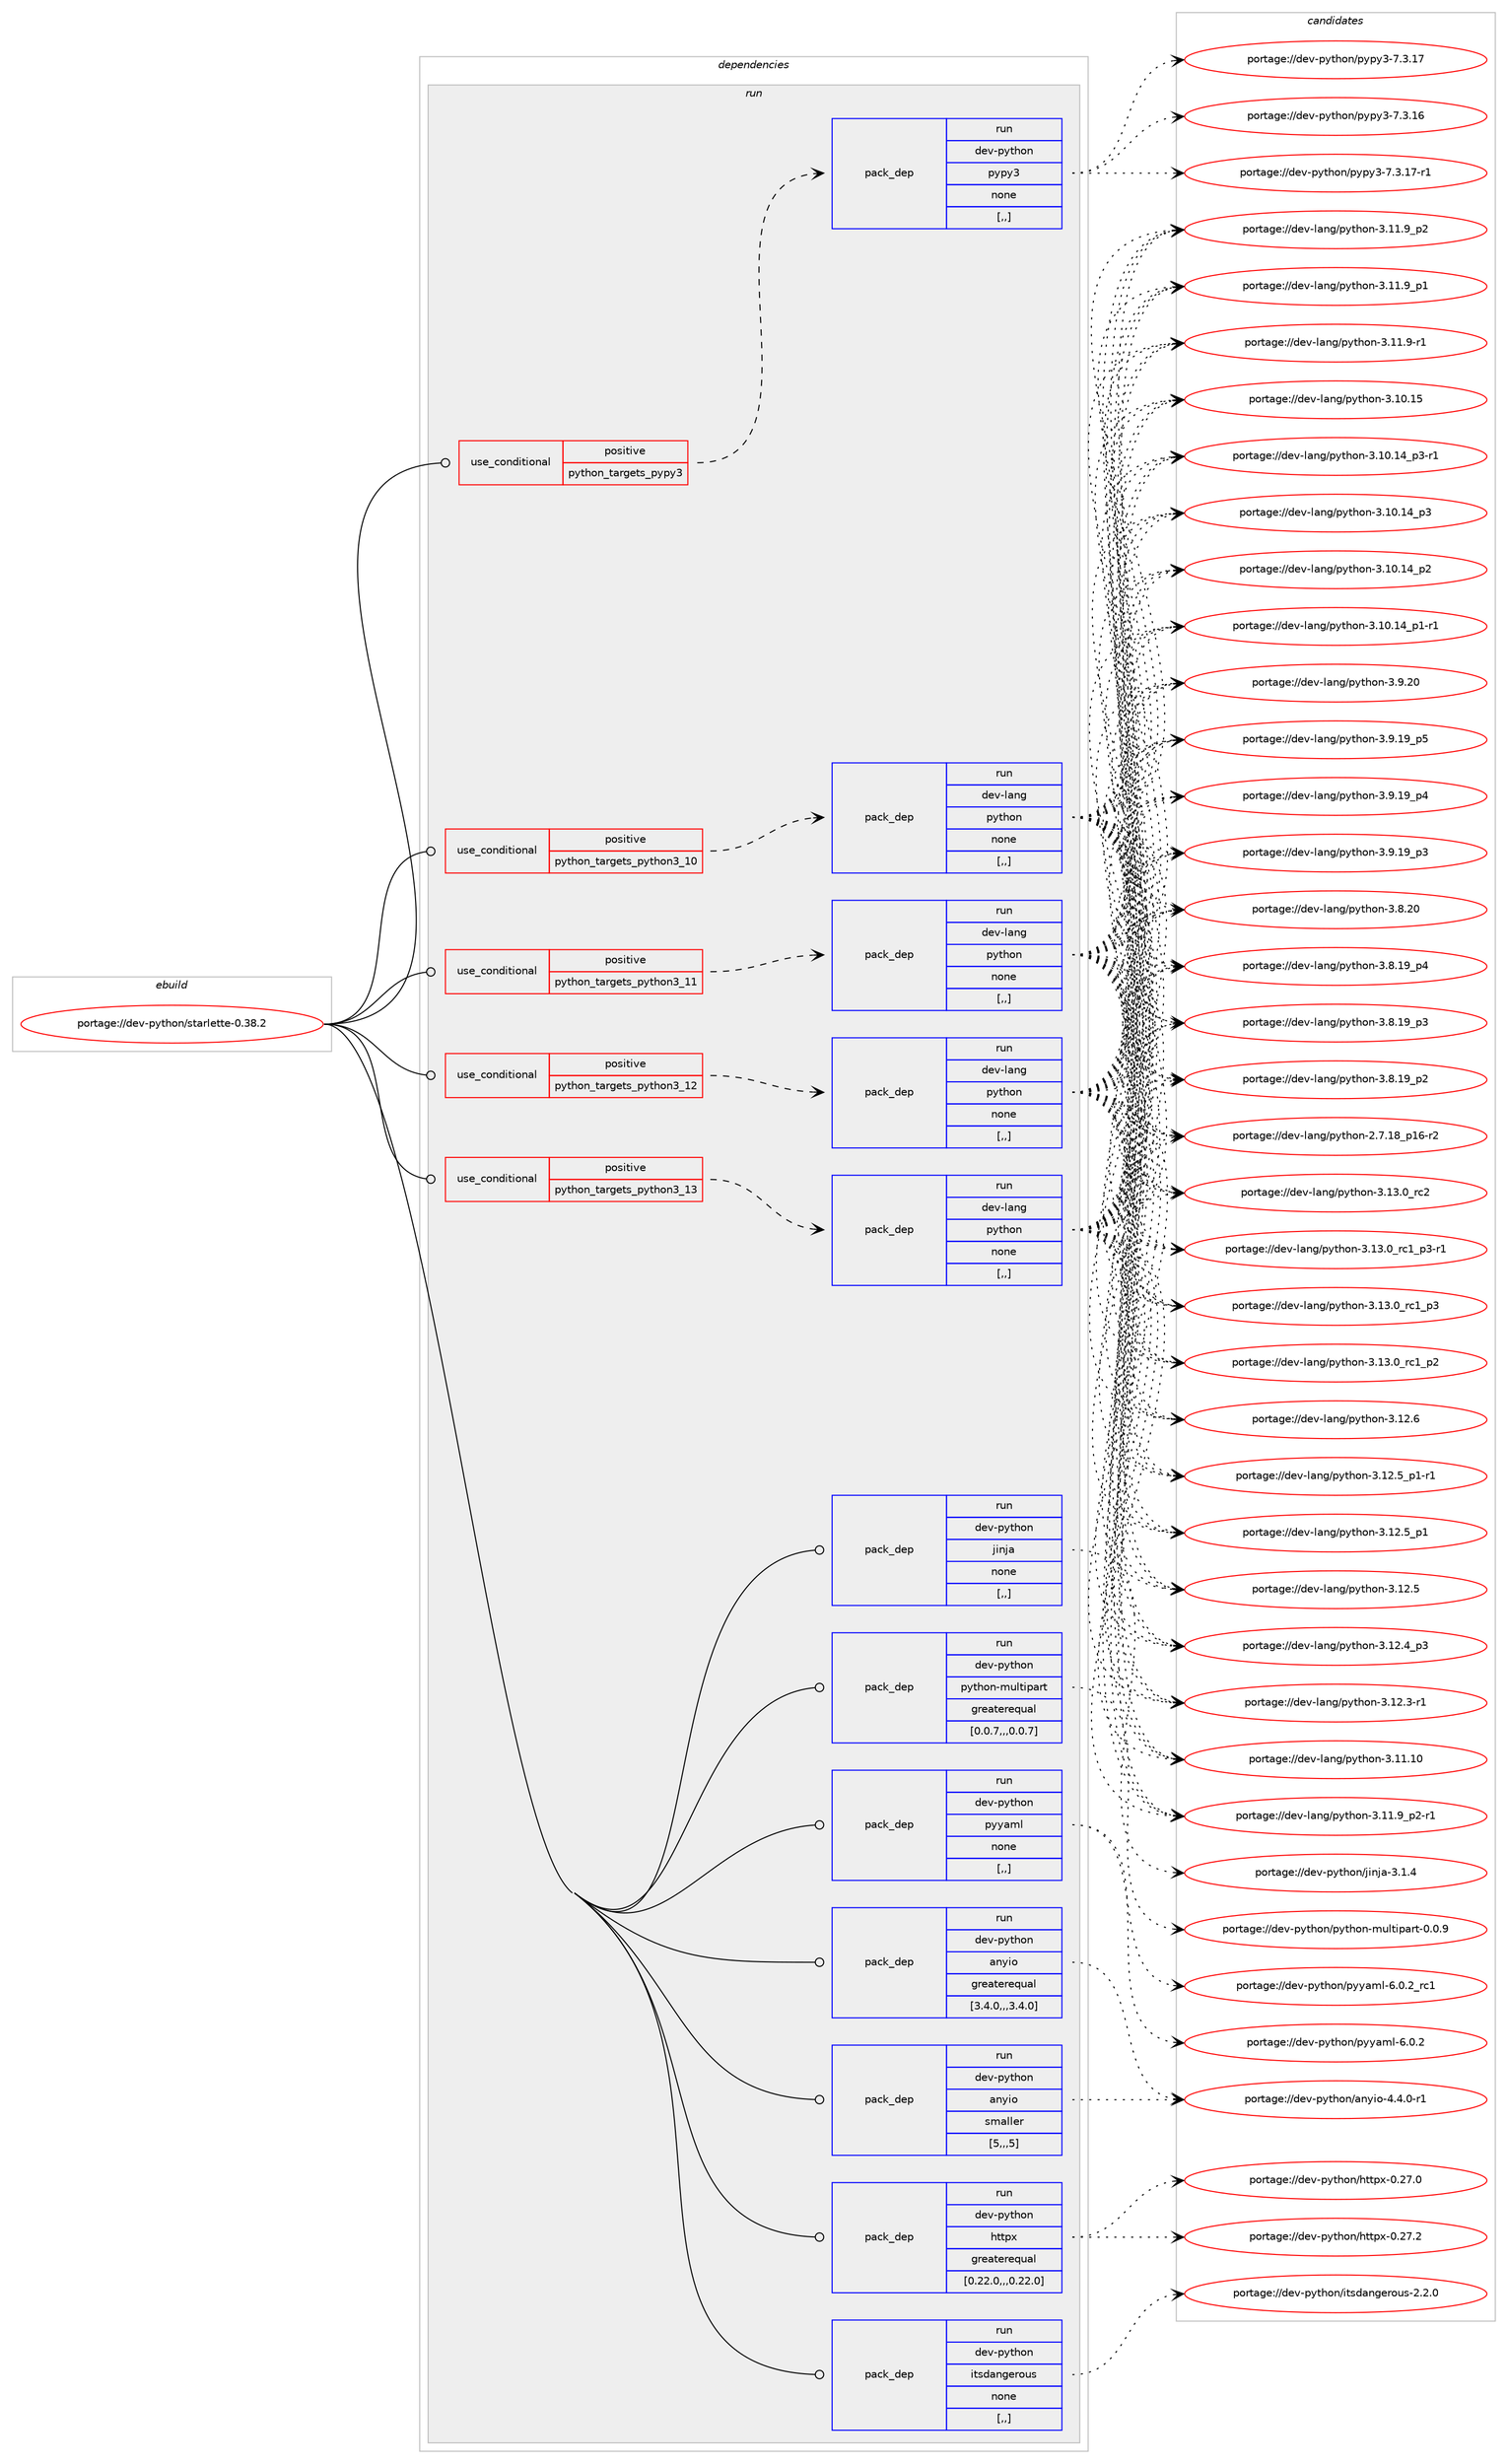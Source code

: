 digraph prolog {

# *************
# Graph options
# *************

newrank=true;
concentrate=true;
compound=true;
graph [rankdir=LR,fontname=Helvetica,fontsize=10,ranksep=1.5];#, ranksep=2.5, nodesep=0.2];
edge  [arrowhead=vee];
node  [fontname=Helvetica,fontsize=10];

# **********
# The ebuild
# **********

subgraph cluster_leftcol {
color=gray;
label=<<i>ebuild</i>>;
id [label="portage://dev-python/starlette-0.38.2", color=red, width=4, href="../dev-python/starlette-0.38.2.svg"];
}

# ****************
# The dependencies
# ****************

subgraph cluster_midcol {
color=gray;
label=<<i>dependencies</i>>;
subgraph cluster_compile {
fillcolor="#eeeeee";
style=filled;
label=<<i>compile</i>>;
}
subgraph cluster_compileandrun {
fillcolor="#eeeeee";
style=filled;
label=<<i>compile and run</i>>;
}
subgraph cluster_run {
fillcolor="#eeeeee";
style=filled;
label=<<i>run</i>>;
subgraph cond170808 {
dependency660163 [label=<<TABLE BORDER="0" CELLBORDER="1" CELLSPACING="0" CELLPADDING="4"><TR><TD ROWSPAN="3" CELLPADDING="10">use_conditional</TD></TR><TR><TD>positive</TD></TR><TR><TD>python_targets_pypy3</TD></TR></TABLE>>, shape=none, color=red];
subgraph pack484493 {
dependency660164 [label=<<TABLE BORDER="0" CELLBORDER="1" CELLSPACING="0" CELLPADDING="4" WIDTH="220"><TR><TD ROWSPAN="6" CELLPADDING="30">pack_dep</TD></TR><TR><TD WIDTH="110">run</TD></TR><TR><TD>dev-python</TD></TR><TR><TD>pypy3</TD></TR><TR><TD>none</TD></TR><TR><TD>[,,]</TD></TR></TABLE>>, shape=none, color=blue];
}
dependency660163:e -> dependency660164:w [weight=20,style="dashed",arrowhead="vee"];
}
id:e -> dependency660163:w [weight=20,style="solid",arrowhead="odot"];
subgraph cond170809 {
dependency660165 [label=<<TABLE BORDER="0" CELLBORDER="1" CELLSPACING="0" CELLPADDING="4"><TR><TD ROWSPAN="3" CELLPADDING="10">use_conditional</TD></TR><TR><TD>positive</TD></TR><TR><TD>python_targets_python3_10</TD></TR></TABLE>>, shape=none, color=red];
subgraph pack484494 {
dependency660166 [label=<<TABLE BORDER="0" CELLBORDER="1" CELLSPACING="0" CELLPADDING="4" WIDTH="220"><TR><TD ROWSPAN="6" CELLPADDING="30">pack_dep</TD></TR><TR><TD WIDTH="110">run</TD></TR><TR><TD>dev-lang</TD></TR><TR><TD>python</TD></TR><TR><TD>none</TD></TR><TR><TD>[,,]</TD></TR></TABLE>>, shape=none, color=blue];
}
dependency660165:e -> dependency660166:w [weight=20,style="dashed",arrowhead="vee"];
}
id:e -> dependency660165:w [weight=20,style="solid",arrowhead="odot"];
subgraph cond170810 {
dependency660167 [label=<<TABLE BORDER="0" CELLBORDER="1" CELLSPACING="0" CELLPADDING="4"><TR><TD ROWSPAN="3" CELLPADDING="10">use_conditional</TD></TR><TR><TD>positive</TD></TR><TR><TD>python_targets_python3_11</TD></TR></TABLE>>, shape=none, color=red];
subgraph pack484495 {
dependency660168 [label=<<TABLE BORDER="0" CELLBORDER="1" CELLSPACING="0" CELLPADDING="4" WIDTH="220"><TR><TD ROWSPAN="6" CELLPADDING="30">pack_dep</TD></TR><TR><TD WIDTH="110">run</TD></TR><TR><TD>dev-lang</TD></TR><TR><TD>python</TD></TR><TR><TD>none</TD></TR><TR><TD>[,,]</TD></TR></TABLE>>, shape=none, color=blue];
}
dependency660167:e -> dependency660168:w [weight=20,style="dashed",arrowhead="vee"];
}
id:e -> dependency660167:w [weight=20,style="solid",arrowhead="odot"];
subgraph cond170811 {
dependency660169 [label=<<TABLE BORDER="0" CELLBORDER="1" CELLSPACING="0" CELLPADDING="4"><TR><TD ROWSPAN="3" CELLPADDING="10">use_conditional</TD></TR><TR><TD>positive</TD></TR><TR><TD>python_targets_python3_12</TD></TR></TABLE>>, shape=none, color=red];
subgraph pack484496 {
dependency660170 [label=<<TABLE BORDER="0" CELLBORDER="1" CELLSPACING="0" CELLPADDING="4" WIDTH="220"><TR><TD ROWSPAN="6" CELLPADDING="30">pack_dep</TD></TR><TR><TD WIDTH="110">run</TD></TR><TR><TD>dev-lang</TD></TR><TR><TD>python</TD></TR><TR><TD>none</TD></TR><TR><TD>[,,]</TD></TR></TABLE>>, shape=none, color=blue];
}
dependency660169:e -> dependency660170:w [weight=20,style="dashed",arrowhead="vee"];
}
id:e -> dependency660169:w [weight=20,style="solid",arrowhead="odot"];
subgraph cond170812 {
dependency660171 [label=<<TABLE BORDER="0" CELLBORDER="1" CELLSPACING="0" CELLPADDING="4"><TR><TD ROWSPAN="3" CELLPADDING="10">use_conditional</TD></TR><TR><TD>positive</TD></TR><TR><TD>python_targets_python3_13</TD></TR></TABLE>>, shape=none, color=red];
subgraph pack484497 {
dependency660172 [label=<<TABLE BORDER="0" CELLBORDER="1" CELLSPACING="0" CELLPADDING="4" WIDTH="220"><TR><TD ROWSPAN="6" CELLPADDING="30">pack_dep</TD></TR><TR><TD WIDTH="110">run</TD></TR><TR><TD>dev-lang</TD></TR><TR><TD>python</TD></TR><TR><TD>none</TD></TR><TR><TD>[,,]</TD></TR></TABLE>>, shape=none, color=blue];
}
dependency660171:e -> dependency660172:w [weight=20,style="dashed",arrowhead="vee"];
}
id:e -> dependency660171:w [weight=20,style="solid",arrowhead="odot"];
subgraph pack484498 {
dependency660173 [label=<<TABLE BORDER="0" CELLBORDER="1" CELLSPACING="0" CELLPADDING="4" WIDTH="220"><TR><TD ROWSPAN="6" CELLPADDING="30">pack_dep</TD></TR><TR><TD WIDTH="110">run</TD></TR><TR><TD>dev-python</TD></TR><TR><TD>anyio</TD></TR><TR><TD>greaterequal</TD></TR><TR><TD>[3.4.0,,,3.4.0]</TD></TR></TABLE>>, shape=none, color=blue];
}
id:e -> dependency660173:w [weight=20,style="solid",arrowhead="odot"];
subgraph pack484499 {
dependency660174 [label=<<TABLE BORDER="0" CELLBORDER="1" CELLSPACING="0" CELLPADDING="4" WIDTH="220"><TR><TD ROWSPAN="6" CELLPADDING="30">pack_dep</TD></TR><TR><TD WIDTH="110">run</TD></TR><TR><TD>dev-python</TD></TR><TR><TD>anyio</TD></TR><TR><TD>smaller</TD></TR><TR><TD>[5,,,5]</TD></TR></TABLE>>, shape=none, color=blue];
}
id:e -> dependency660174:w [weight=20,style="solid",arrowhead="odot"];
subgraph pack484500 {
dependency660175 [label=<<TABLE BORDER="0" CELLBORDER="1" CELLSPACING="0" CELLPADDING="4" WIDTH="220"><TR><TD ROWSPAN="6" CELLPADDING="30">pack_dep</TD></TR><TR><TD WIDTH="110">run</TD></TR><TR><TD>dev-python</TD></TR><TR><TD>httpx</TD></TR><TR><TD>greaterequal</TD></TR><TR><TD>[0.22.0,,,0.22.0]</TD></TR></TABLE>>, shape=none, color=blue];
}
id:e -> dependency660175:w [weight=20,style="solid",arrowhead="odot"];
subgraph pack484501 {
dependency660176 [label=<<TABLE BORDER="0" CELLBORDER="1" CELLSPACING="0" CELLPADDING="4" WIDTH="220"><TR><TD ROWSPAN="6" CELLPADDING="30">pack_dep</TD></TR><TR><TD WIDTH="110">run</TD></TR><TR><TD>dev-python</TD></TR><TR><TD>itsdangerous</TD></TR><TR><TD>none</TD></TR><TR><TD>[,,]</TD></TR></TABLE>>, shape=none, color=blue];
}
id:e -> dependency660176:w [weight=20,style="solid",arrowhead="odot"];
subgraph pack484502 {
dependency660177 [label=<<TABLE BORDER="0" CELLBORDER="1" CELLSPACING="0" CELLPADDING="4" WIDTH="220"><TR><TD ROWSPAN="6" CELLPADDING="30">pack_dep</TD></TR><TR><TD WIDTH="110">run</TD></TR><TR><TD>dev-python</TD></TR><TR><TD>jinja</TD></TR><TR><TD>none</TD></TR><TR><TD>[,,]</TD></TR></TABLE>>, shape=none, color=blue];
}
id:e -> dependency660177:w [weight=20,style="solid",arrowhead="odot"];
subgraph pack484503 {
dependency660178 [label=<<TABLE BORDER="0" CELLBORDER="1" CELLSPACING="0" CELLPADDING="4" WIDTH="220"><TR><TD ROWSPAN="6" CELLPADDING="30">pack_dep</TD></TR><TR><TD WIDTH="110">run</TD></TR><TR><TD>dev-python</TD></TR><TR><TD>python-multipart</TD></TR><TR><TD>greaterequal</TD></TR><TR><TD>[0.0.7,,,0.0.7]</TD></TR></TABLE>>, shape=none, color=blue];
}
id:e -> dependency660178:w [weight=20,style="solid",arrowhead="odot"];
subgraph pack484504 {
dependency660179 [label=<<TABLE BORDER="0" CELLBORDER="1" CELLSPACING="0" CELLPADDING="4" WIDTH="220"><TR><TD ROWSPAN="6" CELLPADDING="30">pack_dep</TD></TR><TR><TD WIDTH="110">run</TD></TR><TR><TD>dev-python</TD></TR><TR><TD>pyyaml</TD></TR><TR><TD>none</TD></TR><TR><TD>[,,]</TD></TR></TABLE>>, shape=none, color=blue];
}
id:e -> dependency660179:w [weight=20,style="solid",arrowhead="odot"];
}
}

# **************
# The candidates
# **************

subgraph cluster_choices {
rank=same;
color=gray;
label=<<i>candidates</i>>;

subgraph choice484493 {
color=black;
nodesep=1;
choice100101118451121211161041111104711212111212151455546514649554511449 [label="portage://dev-python/pypy3-7.3.17-r1", color=red, width=4,href="../dev-python/pypy3-7.3.17-r1.svg"];
choice10010111845112121116104111110471121211121215145554651464955 [label="portage://dev-python/pypy3-7.3.17", color=red, width=4,href="../dev-python/pypy3-7.3.17.svg"];
choice10010111845112121116104111110471121211121215145554651464954 [label="portage://dev-python/pypy3-7.3.16", color=red, width=4,href="../dev-python/pypy3-7.3.16.svg"];
dependency660164:e -> choice100101118451121211161041111104711212111212151455546514649554511449:w [style=dotted,weight="100"];
dependency660164:e -> choice10010111845112121116104111110471121211121215145554651464955:w [style=dotted,weight="100"];
dependency660164:e -> choice10010111845112121116104111110471121211121215145554651464954:w [style=dotted,weight="100"];
}
subgraph choice484494 {
color=black;
nodesep=1;
choice10010111845108971101034711212111610411111045514649514648951149950 [label="portage://dev-lang/python-3.13.0_rc2", color=red, width=4,href="../dev-lang/python-3.13.0_rc2.svg"];
choice1001011184510897110103471121211161041111104551464951464895114994995112514511449 [label="portage://dev-lang/python-3.13.0_rc1_p3-r1", color=red, width=4,href="../dev-lang/python-3.13.0_rc1_p3-r1.svg"];
choice100101118451089711010347112121116104111110455146495146489511499499511251 [label="portage://dev-lang/python-3.13.0_rc1_p3", color=red, width=4,href="../dev-lang/python-3.13.0_rc1_p3.svg"];
choice100101118451089711010347112121116104111110455146495146489511499499511250 [label="portage://dev-lang/python-3.13.0_rc1_p2", color=red, width=4,href="../dev-lang/python-3.13.0_rc1_p2.svg"];
choice10010111845108971101034711212111610411111045514649504654 [label="portage://dev-lang/python-3.12.6", color=red, width=4,href="../dev-lang/python-3.12.6.svg"];
choice1001011184510897110103471121211161041111104551464950465395112494511449 [label="portage://dev-lang/python-3.12.5_p1-r1", color=red, width=4,href="../dev-lang/python-3.12.5_p1-r1.svg"];
choice100101118451089711010347112121116104111110455146495046539511249 [label="portage://dev-lang/python-3.12.5_p1", color=red, width=4,href="../dev-lang/python-3.12.5_p1.svg"];
choice10010111845108971101034711212111610411111045514649504653 [label="portage://dev-lang/python-3.12.5", color=red, width=4,href="../dev-lang/python-3.12.5.svg"];
choice100101118451089711010347112121116104111110455146495046529511251 [label="portage://dev-lang/python-3.12.4_p3", color=red, width=4,href="../dev-lang/python-3.12.4_p3.svg"];
choice100101118451089711010347112121116104111110455146495046514511449 [label="portage://dev-lang/python-3.12.3-r1", color=red, width=4,href="../dev-lang/python-3.12.3-r1.svg"];
choice1001011184510897110103471121211161041111104551464949464948 [label="portage://dev-lang/python-3.11.10", color=red, width=4,href="../dev-lang/python-3.11.10.svg"];
choice1001011184510897110103471121211161041111104551464949465795112504511449 [label="portage://dev-lang/python-3.11.9_p2-r1", color=red, width=4,href="../dev-lang/python-3.11.9_p2-r1.svg"];
choice100101118451089711010347112121116104111110455146494946579511250 [label="portage://dev-lang/python-3.11.9_p2", color=red, width=4,href="../dev-lang/python-3.11.9_p2.svg"];
choice100101118451089711010347112121116104111110455146494946579511249 [label="portage://dev-lang/python-3.11.9_p1", color=red, width=4,href="../dev-lang/python-3.11.9_p1.svg"];
choice100101118451089711010347112121116104111110455146494946574511449 [label="portage://dev-lang/python-3.11.9-r1", color=red, width=4,href="../dev-lang/python-3.11.9-r1.svg"];
choice1001011184510897110103471121211161041111104551464948464953 [label="portage://dev-lang/python-3.10.15", color=red, width=4,href="../dev-lang/python-3.10.15.svg"];
choice100101118451089711010347112121116104111110455146494846495295112514511449 [label="portage://dev-lang/python-3.10.14_p3-r1", color=red, width=4,href="../dev-lang/python-3.10.14_p3-r1.svg"];
choice10010111845108971101034711212111610411111045514649484649529511251 [label="portage://dev-lang/python-3.10.14_p3", color=red, width=4,href="../dev-lang/python-3.10.14_p3.svg"];
choice10010111845108971101034711212111610411111045514649484649529511250 [label="portage://dev-lang/python-3.10.14_p2", color=red, width=4,href="../dev-lang/python-3.10.14_p2.svg"];
choice100101118451089711010347112121116104111110455146494846495295112494511449 [label="portage://dev-lang/python-3.10.14_p1-r1", color=red, width=4,href="../dev-lang/python-3.10.14_p1-r1.svg"];
choice10010111845108971101034711212111610411111045514657465048 [label="portage://dev-lang/python-3.9.20", color=red, width=4,href="../dev-lang/python-3.9.20.svg"];
choice100101118451089711010347112121116104111110455146574649579511253 [label="portage://dev-lang/python-3.9.19_p5", color=red, width=4,href="../dev-lang/python-3.9.19_p5.svg"];
choice100101118451089711010347112121116104111110455146574649579511252 [label="portage://dev-lang/python-3.9.19_p4", color=red, width=4,href="../dev-lang/python-3.9.19_p4.svg"];
choice100101118451089711010347112121116104111110455146574649579511251 [label="portage://dev-lang/python-3.9.19_p3", color=red, width=4,href="../dev-lang/python-3.9.19_p3.svg"];
choice10010111845108971101034711212111610411111045514656465048 [label="portage://dev-lang/python-3.8.20", color=red, width=4,href="../dev-lang/python-3.8.20.svg"];
choice100101118451089711010347112121116104111110455146564649579511252 [label="portage://dev-lang/python-3.8.19_p4", color=red, width=4,href="../dev-lang/python-3.8.19_p4.svg"];
choice100101118451089711010347112121116104111110455146564649579511251 [label="portage://dev-lang/python-3.8.19_p3", color=red, width=4,href="../dev-lang/python-3.8.19_p3.svg"];
choice100101118451089711010347112121116104111110455146564649579511250 [label="portage://dev-lang/python-3.8.19_p2", color=red, width=4,href="../dev-lang/python-3.8.19_p2.svg"];
choice100101118451089711010347112121116104111110455046554649569511249544511450 [label="portage://dev-lang/python-2.7.18_p16-r2", color=red, width=4,href="../dev-lang/python-2.7.18_p16-r2.svg"];
dependency660166:e -> choice10010111845108971101034711212111610411111045514649514648951149950:w [style=dotted,weight="100"];
dependency660166:e -> choice1001011184510897110103471121211161041111104551464951464895114994995112514511449:w [style=dotted,weight="100"];
dependency660166:e -> choice100101118451089711010347112121116104111110455146495146489511499499511251:w [style=dotted,weight="100"];
dependency660166:e -> choice100101118451089711010347112121116104111110455146495146489511499499511250:w [style=dotted,weight="100"];
dependency660166:e -> choice10010111845108971101034711212111610411111045514649504654:w [style=dotted,weight="100"];
dependency660166:e -> choice1001011184510897110103471121211161041111104551464950465395112494511449:w [style=dotted,weight="100"];
dependency660166:e -> choice100101118451089711010347112121116104111110455146495046539511249:w [style=dotted,weight="100"];
dependency660166:e -> choice10010111845108971101034711212111610411111045514649504653:w [style=dotted,weight="100"];
dependency660166:e -> choice100101118451089711010347112121116104111110455146495046529511251:w [style=dotted,weight="100"];
dependency660166:e -> choice100101118451089711010347112121116104111110455146495046514511449:w [style=dotted,weight="100"];
dependency660166:e -> choice1001011184510897110103471121211161041111104551464949464948:w [style=dotted,weight="100"];
dependency660166:e -> choice1001011184510897110103471121211161041111104551464949465795112504511449:w [style=dotted,weight="100"];
dependency660166:e -> choice100101118451089711010347112121116104111110455146494946579511250:w [style=dotted,weight="100"];
dependency660166:e -> choice100101118451089711010347112121116104111110455146494946579511249:w [style=dotted,weight="100"];
dependency660166:e -> choice100101118451089711010347112121116104111110455146494946574511449:w [style=dotted,weight="100"];
dependency660166:e -> choice1001011184510897110103471121211161041111104551464948464953:w [style=dotted,weight="100"];
dependency660166:e -> choice100101118451089711010347112121116104111110455146494846495295112514511449:w [style=dotted,weight="100"];
dependency660166:e -> choice10010111845108971101034711212111610411111045514649484649529511251:w [style=dotted,weight="100"];
dependency660166:e -> choice10010111845108971101034711212111610411111045514649484649529511250:w [style=dotted,weight="100"];
dependency660166:e -> choice100101118451089711010347112121116104111110455146494846495295112494511449:w [style=dotted,weight="100"];
dependency660166:e -> choice10010111845108971101034711212111610411111045514657465048:w [style=dotted,weight="100"];
dependency660166:e -> choice100101118451089711010347112121116104111110455146574649579511253:w [style=dotted,weight="100"];
dependency660166:e -> choice100101118451089711010347112121116104111110455146574649579511252:w [style=dotted,weight="100"];
dependency660166:e -> choice100101118451089711010347112121116104111110455146574649579511251:w [style=dotted,weight="100"];
dependency660166:e -> choice10010111845108971101034711212111610411111045514656465048:w [style=dotted,weight="100"];
dependency660166:e -> choice100101118451089711010347112121116104111110455146564649579511252:w [style=dotted,weight="100"];
dependency660166:e -> choice100101118451089711010347112121116104111110455146564649579511251:w [style=dotted,weight="100"];
dependency660166:e -> choice100101118451089711010347112121116104111110455146564649579511250:w [style=dotted,weight="100"];
dependency660166:e -> choice100101118451089711010347112121116104111110455046554649569511249544511450:w [style=dotted,weight="100"];
}
subgraph choice484495 {
color=black;
nodesep=1;
choice10010111845108971101034711212111610411111045514649514648951149950 [label="portage://dev-lang/python-3.13.0_rc2", color=red, width=4,href="../dev-lang/python-3.13.0_rc2.svg"];
choice1001011184510897110103471121211161041111104551464951464895114994995112514511449 [label="portage://dev-lang/python-3.13.0_rc1_p3-r1", color=red, width=4,href="../dev-lang/python-3.13.0_rc1_p3-r1.svg"];
choice100101118451089711010347112121116104111110455146495146489511499499511251 [label="portage://dev-lang/python-3.13.0_rc1_p3", color=red, width=4,href="../dev-lang/python-3.13.0_rc1_p3.svg"];
choice100101118451089711010347112121116104111110455146495146489511499499511250 [label="portage://dev-lang/python-3.13.0_rc1_p2", color=red, width=4,href="../dev-lang/python-3.13.0_rc1_p2.svg"];
choice10010111845108971101034711212111610411111045514649504654 [label="portage://dev-lang/python-3.12.6", color=red, width=4,href="../dev-lang/python-3.12.6.svg"];
choice1001011184510897110103471121211161041111104551464950465395112494511449 [label="portage://dev-lang/python-3.12.5_p1-r1", color=red, width=4,href="../dev-lang/python-3.12.5_p1-r1.svg"];
choice100101118451089711010347112121116104111110455146495046539511249 [label="portage://dev-lang/python-3.12.5_p1", color=red, width=4,href="../dev-lang/python-3.12.5_p1.svg"];
choice10010111845108971101034711212111610411111045514649504653 [label="portage://dev-lang/python-3.12.5", color=red, width=4,href="../dev-lang/python-3.12.5.svg"];
choice100101118451089711010347112121116104111110455146495046529511251 [label="portage://dev-lang/python-3.12.4_p3", color=red, width=4,href="../dev-lang/python-3.12.4_p3.svg"];
choice100101118451089711010347112121116104111110455146495046514511449 [label="portage://dev-lang/python-3.12.3-r1", color=red, width=4,href="../dev-lang/python-3.12.3-r1.svg"];
choice1001011184510897110103471121211161041111104551464949464948 [label="portage://dev-lang/python-3.11.10", color=red, width=4,href="../dev-lang/python-3.11.10.svg"];
choice1001011184510897110103471121211161041111104551464949465795112504511449 [label="portage://dev-lang/python-3.11.9_p2-r1", color=red, width=4,href="../dev-lang/python-3.11.9_p2-r1.svg"];
choice100101118451089711010347112121116104111110455146494946579511250 [label="portage://dev-lang/python-3.11.9_p2", color=red, width=4,href="../dev-lang/python-3.11.9_p2.svg"];
choice100101118451089711010347112121116104111110455146494946579511249 [label="portage://dev-lang/python-3.11.9_p1", color=red, width=4,href="../dev-lang/python-3.11.9_p1.svg"];
choice100101118451089711010347112121116104111110455146494946574511449 [label="portage://dev-lang/python-3.11.9-r1", color=red, width=4,href="../dev-lang/python-3.11.9-r1.svg"];
choice1001011184510897110103471121211161041111104551464948464953 [label="portage://dev-lang/python-3.10.15", color=red, width=4,href="../dev-lang/python-3.10.15.svg"];
choice100101118451089711010347112121116104111110455146494846495295112514511449 [label="portage://dev-lang/python-3.10.14_p3-r1", color=red, width=4,href="../dev-lang/python-3.10.14_p3-r1.svg"];
choice10010111845108971101034711212111610411111045514649484649529511251 [label="portage://dev-lang/python-3.10.14_p3", color=red, width=4,href="../dev-lang/python-3.10.14_p3.svg"];
choice10010111845108971101034711212111610411111045514649484649529511250 [label="portage://dev-lang/python-3.10.14_p2", color=red, width=4,href="../dev-lang/python-3.10.14_p2.svg"];
choice100101118451089711010347112121116104111110455146494846495295112494511449 [label="portage://dev-lang/python-3.10.14_p1-r1", color=red, width=4,href="../dev-lang/python-3.10.14_p1-r1.svg"];
choice10010111845108971101034711212111610411111045514657465048 [label="portage://dev-lang/python-3.9.20", color=red, width=4,href="../dev-lang/python-3.9.20.svg"];
choice100101118451089711010347112121116104111110455146574649579511253 [label="portage://dev-lang/python-3.9.19_p5", color=red, width=4,href="../dev-lang/python-3.9.19_p5.svg"];
choice100101118451089711010347112121116104111110455146574649579511252 [label="portage://dev-lang/python-3.9.19_p4", color=red, width=4,href="../dev-lang/python-3.9.19_p4.svg"];
choice100101118451089711010347112121116104111110455146574649579511251 [label="portage://dev-lang/python-3.9.19_p3", color=red, width=4,href="../dev-lang/python-3.9.19_p3.svg"];
choice10010111845108971101034711212111610411111045514656465048 [label="portage://dev-lang/python-3.8.20", color=red, width=4,href="../dev-lang/python-3.8.20.svg"];
choice100101118451089711010347112121116104111110455146564649579511252 [label="portage://dev-lang/python-3.8.19_p4", color=red, width=4,href="../dev-lang/python-3.8.19_p4.svg"];
choice100101118451089711010347112121116104111110455146564649579511251 [label="portage://dev-lang/python-3.8.19_p3", color=red, width=4,href="../dev-lang/python-3.8.19_p3.svg"];
choice100101118451089711010347112121116104111110455146564649579511250 [label="portage://dev-lang/python-3.8.19_p2", color=red, width=4,href="../dev-lang/python-3.8.19_p2.svg"];
choice100101118451089711010347112121116104111110455046554649569511249544511450 [label="portage://dev-lang/python-2.7.18_p16-r2", color=red, width=4,href="../dev-lang/python-2.7.18_p16-r2.svg"];
dependency660168:e -> choice10010111845108971101034711212111610411111045514649514648951149950:w [style=dotted,weight="100"];
dependency660168:e -> choice1001011184510897110103471121211161041111104551464951464895114994995112514511449:w [style=dotted,weight="100"];
dependency660168:e -> choice100101118451089711010347112121116104111110455146495146489511499499511251:w [style=dotted,weight="100"];
dependency660168:e -> choice100101118451089711010347112121116104111110455146495146489511499499511250:w [style=dotted,weight="100"];
dependency660168:e -> choice10010111845108971101034711212111610411111045514649504654:w [style=dotted,weight="100"];
dependency660168:e -> choice1001011184510897110103471121211161041111104551464950465395112494511449:w [style=dotted,weight="100"];
dependency660168:e -> choice100101118451089711010347112121116104111110455146495046539511249:w [style=dotted,weight="100"];
dependency660168:e -> choice10010111845108971101034711212111610411111045514649504653:w [style=dotted,weight="100"];
dependency660168:e -> choice100101118451089711010347112121116104111110455146495046529511251:w [style=dotted,weight="100"];
dependency660168:e -> choice100101118451089711010347112121116104111110455146495046514511449:w [style=dotted,weight="100"];
dependency660168:e -> choice1001011184510897110103471121211161041111104551464949464948:w [style=dotted,weight="100"];
dependency660168:e -> choice1001011184510897110103471121211161041111104551464949465795112504511449:w [style=dotted,weight="100"];
dependency660168:e -> choice100101118451089711010347112121116104111110455146494946579511250:w [style=dotted,weight="100"];
dependency660168:e -> choice100101118451089711010347112121116104111110455146494946579511249:w [style=dotted,weight="100"];
dependency660168:e -> choice100101118451089711010347112121116104111110455146494946574511449:w [style=dotted,weight="100"];
dependency660168:e -> choice1001011184510897110103471121211161041111104551464948464953:w [style=dotted,weight="100"];
dependency660168:e -> choice100101118451089711010347112121116104111110455146494846495295112514511449:w [style=dotted,weight="100"];
dependency660168:e -> choice10010111845108971101034711212111610411111045514649484649529511251:w [style=dotted,weight="100"];
dependency660168:e -> choice10010111845108971101034711212111610411111045514649484649529511250:w [style=dotted,weight="100"];
dependency660168:e -> choice100101118451089711010347112121116104111110455146494846495295112494511449:w [style=dotted,weight="100"];
dependency660168:e -> choice10010111845108971101034711212111610411111045514657465048:w [style=dotted,weight="100"];
dependency660168:e -> choice100101118451089711010347112121116104111110455146574649579511253:w [style=dotted,weight="100"];
dependency660168:e -> choice100101118451089711010347112121116104111110455146574649579511252:w [style=dotted,weight="100"];
dependency660168:e -> choice100101118451089711010347112121116104111110455146574649579511251:w [style=dotted,weight="100"];
dependency660168:e -> choice10010111845108971101034711212111610411111045514656465048:w [style=dotted,weight="100"];
dependency660168:e -> choice100101118451089711010347112121116104111110455146564649579511252:w [style=dotted,weight="100"];
dependency660168:e -> choice100101118451089711010347112121116104111110455146564649579511251:w [style=dotted,weight="100"];
dependency660168:e -> choice100101118451089711010347112121116104111110455146564649579511250:w [style=dotted,weight="100"];
dependency660168:e -> choice100101118451089711010347112121116104111110455046554649569511249544511450:w [style=dotted,weight="100"];
}
subgraph choice484496 {
color=black;
nodesep=1;
choice10010111845108971101034711212111610411111045514649514648951149950 [label="portage://dev-lang/python-3.13.0_rc2", color=red, width=4,href="../dev-lang/python-3.13.0_rc2.svg"];
choice1001011184510897110103471121211161041111104551464951464895114994995112514511449 [label="portage://dev-lang/python-3.13.0_rc1_p3-r1", color=red, width=4,href="../dev-lang/python-3.13.0_rc1_p3-r1.svg"];
choice100101118451089711010347112121116104111110455146495146489511499499511251 [label="portage://dev-lang/python-3.13.0_rc1_p3", color=red, width=4,href="../dev-lang/python-3.13.0_rc1_p3.svg"];
choice100101118451089711010347112121116104111110455146495146489511499499511250 [label="portage://dev-lang/python-3.13.0_rc1_p2", color=red, width=4,href="../dev-lang/python-3.13.0_rc1_p2.svg"];
choice10010111845108971101034711212111610411111045514649504654 [label="portage://dev-lang/python-3.12.6", color=red, width=4,href="../dev-lang/python-3.12.6.svg"];
choice1001011184510897110103471121211161041111104551464950465395112494511449 [label="portage://dev-lang/python-3.12.5_p1-r1", color=red, width=4,href="../dev-lang/python-3.12.5_p1-r1.svg"];
choice100101118451089711010347112121116104111110455146495046539511249 [label="portage://dev-lang/python-3.12.5_p1", color=red, width=4,href="../dev-lang/python-3.12.5_p1.svg"];
choice10010111845108971101034711212111610411111045514649504653 [label="portage://dev-lang/python-3.12.5", color=red, width=4,href="../dev-lang/python-3.12.5.svg"];
choice100101118451089711010347112121116104111110455146495046529511251 [label="portage://dev-lang/python-3.12.4_p3", color=red, width=4,href="../dev-lang/python-3.12.4_p3.svg"];
choice100101118451089711010347112121116104111110455146495046514511449 [label="portage://dev-lang/python-3.12.3-r1", color=red, width=4,href="../dev-lang/python-3.12.3-r1.svg"];
choice1001011184510897110103471121211161041111104551464949464948 [label="portage://dev-lang/python-3.11.10", color=red, width=4,href="../dev-lang/python-3.11.10.svg"];
choice1001011184510897110103471121211161041111104551464949465795112504511449 [label="portage://dev-lang/python-3.11.9_p2-r1", color=red, width=4,href="../dev-lang/python-3.11.9_p2-r1.svg"];
choice100101118451089711010347112121116104111110455146494946579511250 [label="portage://dev-lang/python-3.11.9_p2", color=red, width=4,href="../dev-lang/python-3.11.9_p2.svg"];
choice100101118451089711010347112121116104111110455146494946579511249 [label="portage://dev-lang/python-3.11.9_p1", color=red, width=4,href="../dev-lang/python-3.11.9_p1.svg"];
choice100101118451089711010347112121116104111110455146494946574511449 [label="portage://dev-lang/python-3.11.9-r1", color=red, width=4,href="../dev-lang/python-3.11.9-r1.svg"];
choice1001011184510897110103471121211161041111104551464948464953 [label="portage://dev-lang/python-3.10.15", color=red, width=4,href="../dev-lang/python-3.10.15.svg"];
choice100101118451089711010347112121116104111110455146494846495295112514511449 [label="portage://dev-lang/python-3.10.14_p3-r1", color=red, width=4,href="../dev-lang/python-3.10.14_p3-r1.svg"];
choice10010111845108971101034711212111610411111045514649484649529511251 [label="portage://dev-lang/python-3.10.14_p3", color=red, width=4,href="../dev-lang/python-3.10.14_p3.svg"];
choice10010111845108971101034711212111610411111045514649484649529511250 [label="portage://dev-lang/python-3.10.14_p2", color=red, width=4,href="../dev-lang/python-3.10.14_p2.svg"];
choice100101118451089711010347112121116104111110455146494846495295112494511449 [label="portage://dev-lang/python-3.10.14_p1-r1", color=red, width=4,href="../dev-lang/python-3.10.14_p1-r1.svg"];
choice10010111845108971101034711212111610411111045514657465048 [label="portage://dev-lang/python-3.9.20", color=red, width=4,href="../dev-lang/python-3.9.20.svg"];
choice100101118451089711010347112121116104111110455146574649579511253 [label="portage://dev-lang/python-3.9.19_p5", color=red, width=4,href="../dev-lang/python-3.9.19_p5.svg"];
choice100101118451089711010347112121116104111110455146574649579511252 [label="portage://dev-lang/python-3.9.19_p4", color=red, width=4,href="../dev-lang/python-3.9.19_p4.svg"];
choice100101118451089711010347112121116104111110455146574649579511251 [label="portage://dev-lang/python-3.9.19_p3", color=red, width=4,href="../dev-lang/python-3.9.19_p3.svg"];
choice10010111845108971101034711212111610411111045514656465048 [label="portage://dev-lang/python-3.8.20", color=red, width=4,href="../dev-lang/python-3.8.20.svg"];
choice100101118451089711010347112121116104111110455146564649579511252 [label="portage://dev-lang/python-3.8.19_p4", color=red, width=4,href="../dev-lang/python-3.8.19_p4.svg"];
choice100101118451089711010347112121116104111110455146564649579511251 [label="portage://dev-lang/python-3.8.19_p3", color=red, width=4,href="../dev-lang/python-3.8.19_p3.svg"];
choice100101118451089711010347112121116104111110455146564649579511250 [label="portage://dev-lang/python-3.8.19_p2", color=red, width=4,href="../dev-lang/python-3.8.19_p2.svg"];
choice100101118451089711010347112121116104111110455046554649569511249544511450 [label="portage://dev-lang/python-2.7.18_p16-r2", color=red, width=4,href="../dev-lang/python-2.7.18_p16-r2.svg"];
dependency660170:e -> choice10010111845108971101034711212111610411111045514649514648951149950:w [style=dotted,weight="100"];
dependency660170:e -> choice1001011184510897110103471121211161041111104551464951464895114994995112514511449:w [style=dotted,weight="100"];
dependency660170:e -> choice100101118451089711010347112121116104111110455146495146489511499499511251:w [style=dotted,weight="100"];
dependency660170:e -> choice100101118451089711010347112121116104111110455146495146489511499499511250:w [style=dotted,weight="100"];
dependency660170:e -> choice10010111845108971101034711212111610411111045514649504654:w [style=dotted,weight="100"];
dependency660170:e -> choice1001011184510897110103471121211161041111104551464950465395112494511449:w [style=dotted,weight="100"];
dependency660170:e -> choice100101118451089711010347112121116104111110455146495046539511249:w [style=dotted,weight="100"];
dependency660170:e -> choice10010111845108971101034711212111610411111045514649504653:w [style=dotted,weight="100"];
dependency660170:e -> choice100101118451089711010347112121116104111110455146495046529511251:w [style=dotted,weight="100"];
dependency660170:e -> choice100101118451089711010347112121116104111110455146495046514511449:w [style=dotted,weight="100"];
dependency660170:e -> choice1001011184510897110103471121211161041111104551464949464948:w [style=dotted,weight="100"];
dependency660170:e -> choice1001011184510897110103471121211161041111104551464949465795112504511449:w [style=dotted,weight="100"];
dependency660170:e -> choice100101118451089711010347112121116104111110455146494946579511250:w [style=dotted,weight="100"];
dependency660170:e -> choice100101118451089711010347112121116104111110455146494946579511249:w [style=dotted,weight="100"];
dependency660170:e -> choice100101118451089711010347112121116104111110455146494946574511449:w [style=dotted,weight="100"];
dependency660170:e -> choice1001011184510897110103471121211161041111104551464948464953:w [style=dotted,weight="100"];
dependency660170:e -> choice100101118451089711010347112121116104111110455146494846495295112514511449:w [style=dotted,weight="100"];
dependency660170:e -> choice10010111845108971101034711212111610411111045514649484649529511251:w [style=dotted,weight="100"];
dependency660170:e -> choice10010111845108971101034711212111610411111045514649484649529511250:w [style=dotted,weight="100"];
dependency660170:e -> choice100101118451089711010347112121116104111110455146494846495295112494511449:w [style=dotted,weight="100"];
dependency660170:e -> choice10010111845108971101034711212111610411111045514657465048:w [style=dotted,weight="100"];
dependency660170:e -> choice100101118451089711010347112121116104111110455146574649579511253:w [style=dotted,weight="100"];
dependency660170:e -> choice100101118451089711010347112121116104111110455146574649579511252:w [style=dotted,weight="100"];
dependency660170:e -> choice100101118451089711010347112121116104111110455146574649579511251:w [style=dotted,weight="100"];
dependency660170:e -> choice10010111845108971101034711212111610411111045514656465048:w [style=dotted,weight="100"];
dependency660170:e -> choice100101118451089711010347112121116104111110455146564649579511252:w [style=dotted,weight="100"];
dependency660170:e -> choice100101118451089711010347112121116104111110455146564649579511251:w [style=dotted,weight="100"];
dependency660170:e -> choice100101118451089711010347112121116104111110455146564649579511250:w [style=dotted,weight="100"];
dependency660170:e -> choice100101118451089711010347112121116104111110455046554649569511249544511450:w [style=dotted,weight="100"];
}
subgraph choice484497 {
color=black;
nodesep=1;
choice10010111845108971101034711212111610411111045514649514648951149950 [label="portage://dev-lang/python-3.13.0_rc2", color=red, width=4,href="../dev-lang/python-3.13.0_rc2.svg"];
choice1001011184510897110103471121211161041111104551464951464895114994995112514511449 [label="portage://dev-lang/python-3.13.0_rc1_p3-r1", color=red, width=4,href="../dev-lang/python-3.13.0_rc1_p3-r1.svg"];
choice100101118451089711010347112121116104111110455146495146489511499499511251 [label="portage://dev-lang/python-3.13.0_rc1_p3", color=red, width=4,href="../dev-lang/python-3.13.0_rc1_p3.svg"];
choice100101118451089711010347112121116104111110455146495146489511499499511250 [label="portage://dev-lang/python-3.13.0_rc1_p2", color=red, width=4,href="../dev-lang/python-3.13.0_rc1_p2.svg"];
choice10010111845108971101034711212111610411111045514649504654 [label="portage://dev-lang/python-3.12.6", color=red, width=4,href="../dev-lang/python-3.12.6.svg"];
choice1001011184510897110103471121211161041111104551464950465395112494511449 [label="portage://dev-lang/python-3.12.5_p1-r1", color=red, width=4,href="../dev-lang/python-3.12.5_p1-r1.svg"];
choice100101118451089711010347112121116104111110455146495046539511249 [label="portage://dev-lang/python-3.12.5_p1", color=red, width=4,href="../dev-lang/python-3.12.5_p1.svg"];
choice10010111845108971101034711212111610411111045514649504653 [label="portage://dev-lang/python-3.12.5", color=red, width=4,href="../dev-lang/python-3.12.5.svg"];
choice100101118451089711010347112121116104111110455146495046529511251 [label="portage://dev-lang/python-3.12.4_p3", color=red, width=4,href="../dev-lang/python-3.12.4_p3.svg"];
choice100101118451089711010347112121116104111110455146495046514511449 [label="portage://dev-lang/python-3.12.3-r1", color=red, width=4,href="../dev-lang/python-3.12.3-r1.svg"];
choice1001011184510897110103471121211161041111104551464949464948 [label="portage://dev-lang/python-3.11.10", color=red, width=4,href="../dev-lang/python-3.11.10.svg"];
choice1001011184510897110103471121211161041111104551464949465795112504511449 [label="portage://dev-lang/python-3.11.9_p2-r1", color=red, width=4,href="../dev-lang/python-3.11.9_p2-r1.svg"];
choice100101118451089711010347112121116104111110455146494946579511250 [label="portage://dev-lang/python-3.11.9_p2", color=red, width=4,href="../dev-lang/python-3.11.9_p2.svg"];
choice100101118451089711010347112121116104111110455146494946579511249 [label="portage://dev-lang/python-3.11.9_p1", color=red, width=4,href="../dev-lang/python-3.11.9_p1.svg"];
choice100101118451089711010347112121116104111110455146494946574511449 [label="portage://dev-lang/python-3.11.9-r1", color=red, width=4,href="../dev-lang/python-3.11.9-r1.svg"];
choice1001011184510897110103471121211161041111104551464948464953 [label="portage://dev-lang/python-3.10.15", color=red, width=4,href="../dev-lang/python-3.10.15.svg"];
choice100101118451089711010347112121116104111110455146494846495295112514511449 [label="portage://dev-lang/python-3.10.14_p3-r1", color=red, width=4,href="../dev-lang/python-3.10.14_p3-r1.svg"];
choice10010111845108971101034711212111610411111045514649484649529511251 [label="portage://dev-lang/python-3.10.14_p3", color=red, width=4,href="../dev-lang/python-3.10.14_p3.svg"];
choice10010111845108971101034711212111610411111045514649484649529511250 [label="portage://dev-lang/python-3.10.14_p2", color=red, width=4,href="../dev-lang/python-3.10.14_p2.svg"];
choice100101118451089711010347112121116104111110455146494846495295112494511449 [label="portage://dev-lang/python-3.10.14_p1-r1", color=red, width=4,href="../dev-lang/python-3.10.14_p1-r1.svg"];
choice10010111845108971101034711212111610411111045514657465048 [label="portage://dev-lang/python-3.9.20", color=red, width=4,href="../dev-lang/python-3.9.20.svg"];
choice100101118451089711010347112121116104111110455146574649579511253 [label="portage://dev-lang/python-3.9.19_p5", color=red, width=4,href="../dev-lang/python-3.9.19_p5.svg"];
choice100101118451089711010347112121116104111110455146574649579511252 [label="portage://dev-lang/python-3.9.19_p4", color=red, width=4,href="../dev-lang/python-3.9.19_p4.svg"];
choice100101118451089711010347112121116104111110455146574649579511251 [label="portage://dev-lang/python-3.9.19_p3", color=red, width=4,href="../dev-lang/python-3.9.19_p3.svg"];
choice10010111845108971101034711212111610411111045514656465048 [label="portage://dev-lang/python-3.8.20", color=red, width=4,href="../dev-lang/python-3.8.20.svg"];
choice100101118451089711010347112121116104111110455146564649579511252 [label="portage://dev-lang/python-3.8.19_p4", color=red, width=4,href="../dev-lang/python-3.8.19_p4.svg"];
choice100101118451089711010347112121116104111110455146564649579511251 [label="portage://dev-lang/python-3.8.19_p3", color=red, width=4,href="../dev-lang/python-3.8.19_p3.svg"];
choice100101118451089711010347112121116104111110455146564649579511250 [label="portage://dev-lang/python-3.8.19_p2", color=red, width=4,href="../dev-lang/python-3.8.19_p2.svg"];
choice100101118451089711010347112121116104111110455046554649569511249544511450 [label="portage://dev-lang/python-2.7.18_p16-r2", color=red, width=4,href="../dev-lang/python-2.7.18_p16-r2.svg"];
dependency660172:e -> choice10010111845108971101034711212111610411111045514649514648951149950:w [style=dotted,weight="100"];
dependency660172:e -> choice1001011184510897110103471121211161041111104551464951464895114994995112514511449:w [style=dotted,weight="100"];
dependency660172:e -> choice100101118451089711010347112121116104111110455146495146489511499499511251:w [style=dotted,weight="100"];
dependency660172:e -> choice100101118451089711010347112121116104111110455146495146489511499499511250:w [style=dotted,weight="100"];
dependency660172:e -> choice10010111845108971101034711212111610411111045514649504654:w [style=dotted,weight="100"];
dependency660172:e -> choice1001011184510897110103471121211161041111104551464950465395112494511449:w [style=dotted,weight="100"];
dependency660172:e -> choice100101118451089711010347112121116104111110455146495046539511249:w [style=dotted,weight="100"];
dependency660172:e -> choice10010111845108971101034711212111610411111045514649504653:w [style=dotted,weight="100"];
dependency660172:e -> choice100101118451089711010347112121116104111110455146495046529511251:w [style=dotted,weight="100"];
dependency660172:e -> choice100101118451089711010347112121116104111110455146495046514511449:w [style=dotted,weight="100"];
dependency660172:e -> choice1001011184510897110103471121211161041111104551464949464948:w [style=dotted,weight="100"];
dependency660172:e -> choice1001011184510897110103471121211161041111104551464949465795112504511449:w [style=dotted,weight="100"];
dependency660172:e -> choice100101118451089711010347112121116104111110455146494946579511250:w [style=dotted,weight="100"];
dependency660172:e -> choice100101118451089711010347112121116104111110455146494946579511249:w [style=dotted,weight="100"];
dependency660172:e -> choice100101118451089711010347112121116104111110455146494946574511449:w [style=dotted,weight="100"];
dependency660172:e -> choice1001011184510897110103471121211161041111104551464948464953:w [style=dotted,weight="100"];
dependency660172:e -> choice100101118451089711010347112121116104111110455146494846495295112514511449:w [style=dotted,weight="100"];
dependency660172:e -> choice10010111845108971101034711212111610411111045514649484649529511251:w [style=dotted,weight="100"];
dependency660172:e -> choice10010111845108971101034711212111610411111045514649484649529511250:w [style=dotted,weight="100"];
dependency660172:e -> choice100101118451089711010347112121116104111110455146494846495295112494511449:w [style=dotted,weight="100"];
dependency660172:e -> choice10010111845108971101034711212111610411111045514657465048:w [style=dotted,weight="100"];
dependency660172:e -> choice100101118451089711010347112121116104111110455146574649579511253:w [style=dotted,weight="100"];
dependency660172:e -> choice100101118451089711010347112121116104111110455146574649579511252:w [style=dotted,weight="100"];
dependency660172:e -> choice100101118451089711010347112121116104111110455146574649579511251:w [style=dotted,weight="100"];
dependency660172:e -> choice10010111845108971101034711212111610411111045514656465048:w [style=dotted,weight="100"];
dependency660172:e -> choice100101118451089711010347112121116104111110455146564649579511252:w [style=dotted,weight="100"];
dependency660172:e -> choice100101118451089711010347112121116104111110455146564649579511251:w [style=dotted,weight="100"];
dependency660172:e -> choice100101118451089711010347112121116104111110455146564649579511250:w [style=dotted,weight="100"];
dependency660172:e -> choice100101118451089711010347112121116104111110455046554649569511249544511450:w [style=dotted,weight="100"];
}
subgraph choice484498 {
color=black;
nodesep=1;
choice1001011184511212111610411111047971101211051114552465246484511449 [label="portage://dev-python/anyio-4.4.0-r1", color=red, width=4,href="../dev-python/anyio-4.4.0-r1.svg"];
dependency660173:e -> choice1001011184511212111610411111047971101211051114552465246484511449:w [style=dotted,weight="100"];
}
subgraph choice484499 {
color=black;
nodesep=1;
choice1001011184511212111610411111047971101211051114552465246484511449 [label="portage://dev-python/anyio-4.4.0-r1", color=red, width=4,href="../dev-python/anyio-4.4.0-r1.svg"];
dependency660174:e -> choice1001011184511212111610411111047971101211051114552465246484511449:w [style=dotted,weight="100"];
}
subgraph choice484500 {
color=black;
nodesep=1;
choice100101118451121211161041111104710411611611212045484650554650 [label="portage://dev-python/httpx-0.27.2", color=red, width=4,href="../dev-python/httpx-0.27.2.svg"];
choice100101118451121211161041111104710411611611212045484650554648 [label="portage://dev-python/httpx-0.27.0", color=red, width=4,href="../dev-python/httpx-0.27.0.svg"];
dependency660175:e -> choice100101118451121211161041111104710411611611212045484650554650:w [style=dotted,weight="100"];
dependency660175:e -> choice100101118451121211161041111104710411611611212045484650554648:w [style=dotted,weight="100"];
}
subgraph choice484501 {
color=black;
nodesep=1;
choice100101118451121211161041111104710511611510097110103101114111117115455046504648 [label="portage://dev-python/itsdangerous-2.2.0", color=red, width=4,href="../dev-python/itsdangerous-2.2.0.svg"];
dependency660176:e -> choice100101118451121211161041111104710511611510097110103101114111117115455046504648:w [style=dotted,weight="100"];
}
subgraph choice484502 {
color=black;
nodesep=1;
choice100101118451121211161041111104710610511010697455146494652 [label="portage://dev-python/jinja-3.1.4", color=red, width=4,href="../dev-python/jinja-3.1.4.svg"];
dependency660177:e -> choice100101118451121211161041111104710610511010697455146494652:w [style=dotted,weight="100"];
}
subgraph choice484503 {
color=black;
nodesep=1;
choice10010111845112121116104111110471121211161041111104510911710811610511297114116454846484657 [label="portage://dev-python/python-multipart-0.0.9", color=red, width=4,href="../dev-python/python-multipart-0.0.9.svg"];
dependency660178:e -> choice10010111845112121116104111110471121211161041111104510911710811610511297114116454846484657:w [style=dotted,weight="100"];
}
subgraph choice484504 {
color=black;
nodesep=1;
choice100101118451121211161041111104711212112197109108455446484650951149949 [label="portage://dev-python/pyyaml-6.0.2_rc1", color=red, width=4,href="../dev-python/pyyaml-6.0.2_rc1.svg"];
choice100101118451121211161041111104711212112197109108455446484650 [label="portage://dev-python/pyyaml-6.0.2", color=red, width=4,href="../dev-python/pyyaml-6.0.2.svg"];
dependency660179:e -> choice100101118451121211161041111104711212112197109108455446484650951149949:w [style=dotted,weight="100"];
dependency660179:e -> choice100101118451121211161041111104711212112197109108455446484650:w [style=dotted,weight="100"];
}
}

}
